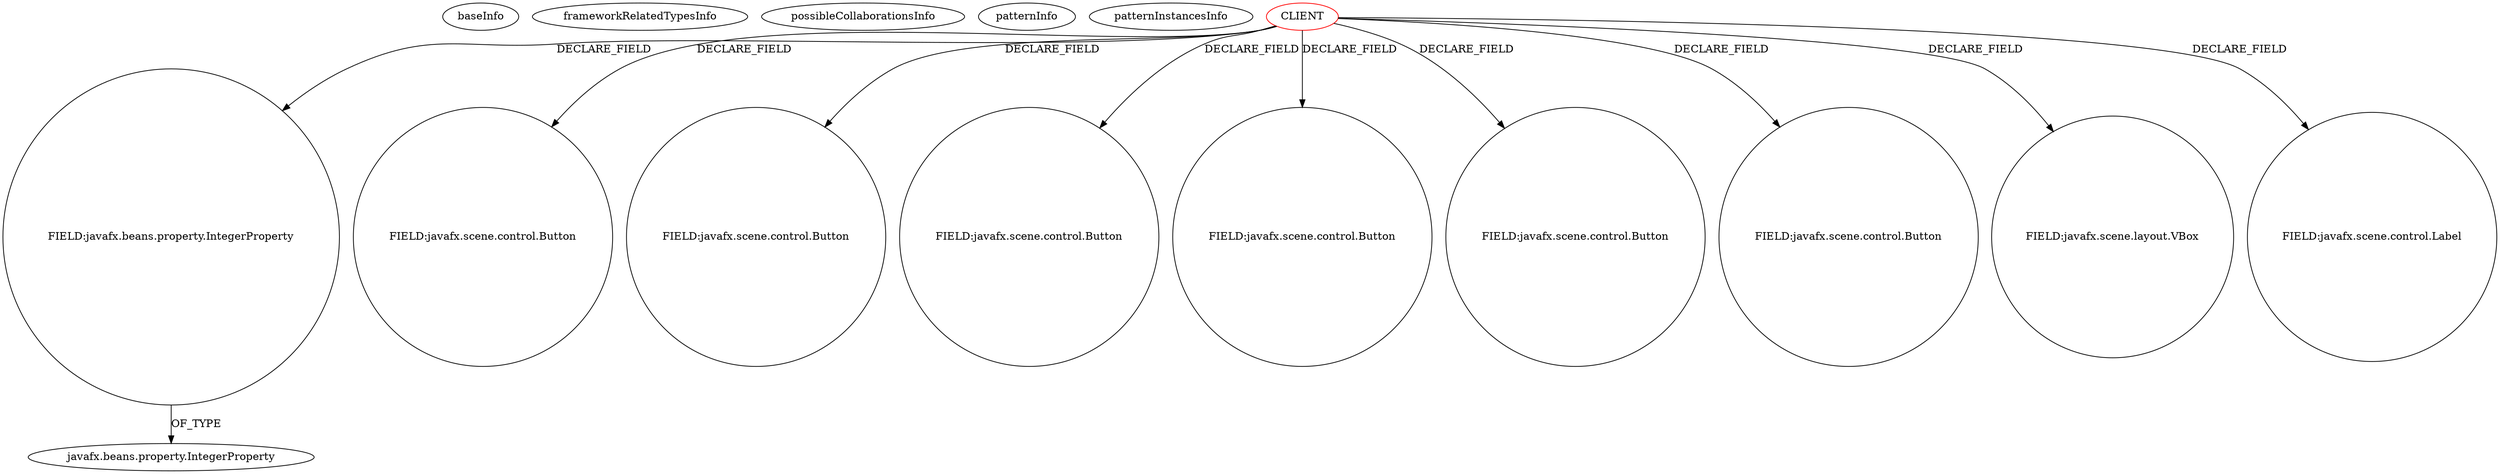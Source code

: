 digraph {
baseInfo[graphId=2420,category="pattern",isAnonymous=false,possibleRelation=false]
frameworkRelatedTypesInfo[]
possibleCollaborationsInfo[]
patternInfo[frequency=2.0,patternRootClient=0]
patternInstancesInfo[0="brunoborges-fx2048~/brunoborges-fx2048/fx2048-master/src/game2048/Board.java~Board~2229",1="bianconejo-CEFX~/bianconejo-CEFX/CEFX-master/src/cefx/CECommandeController.java~CECommandeController~2084"]
23[label="javafx.beans.property.IntegerProperty",vertexType="FRAMEWORK_CLASS_TYPE",isFrameworkType=false]
24[label="FIELD:javafx.beans.property.IntegerProperty",vertexType="FIELD_DECLARATION",isFrameworkType=false,shape=circle]
0[label="CLIENT",vertexType="ROOT_CLIENT_CLASS_DECLARATION",isFrameworkType=false,color=red]
10[label="FIELD:javafx.scene.control.Button",vertexType="FIELD_DECLARATION",isFrameworkType=false,shape=circle]
12[label="FIELD:javafx.scene.control.Button",vertexType="FIELD_DECLARATION",isFrameworkType=false,shape=circle]
6[label="FIELD:javafx.scene.control.Button",vertexType="FIELD_DECLARATION",isFrameworkType=false,shape=circle]
2[label="FIELD:javafx.scene.control.Button",vertexType="FIELD_DECLARATION",isFrameworkType=false,shape=circle]
8[label="FIELD:javafx.scene.control.Button",vertexType="FIELD_DECLARATION",isFrameworkType=false,shape=circle]
4[label="FIELD:javafx.scene.control.Button",vertexType="FIELD_DECLARATION",isFrameworkType=false,shape=circle]
76[label="FIELD:javafx.scene.layout.VBox",vertexType="FIELD_DECLARATION",isFrameworkType=false,shape=circle]
52[label="FIELD:javafx.scene.control.Label",vertexType="FIELD_DECLARATION",isFrameworkType=false,shape=circle]
0->12[label="DECLARE_FIELD"]
0->76[label="DECLARE_FIELD"]
0->6[label="DECLARE_FIELD"]
0->52[label="DECLARE_FIELD"]
0->24[label="DECLARE_FIELD"]
0->4[label="DECLARE_FIELD"]
0->2[label="DECLARE_FIELD"]
24->23[label="OF_TYPE"]
0->10[label="DECLARE_FIELD"]
0->8[label="DECLARE_FIELD"]
}
